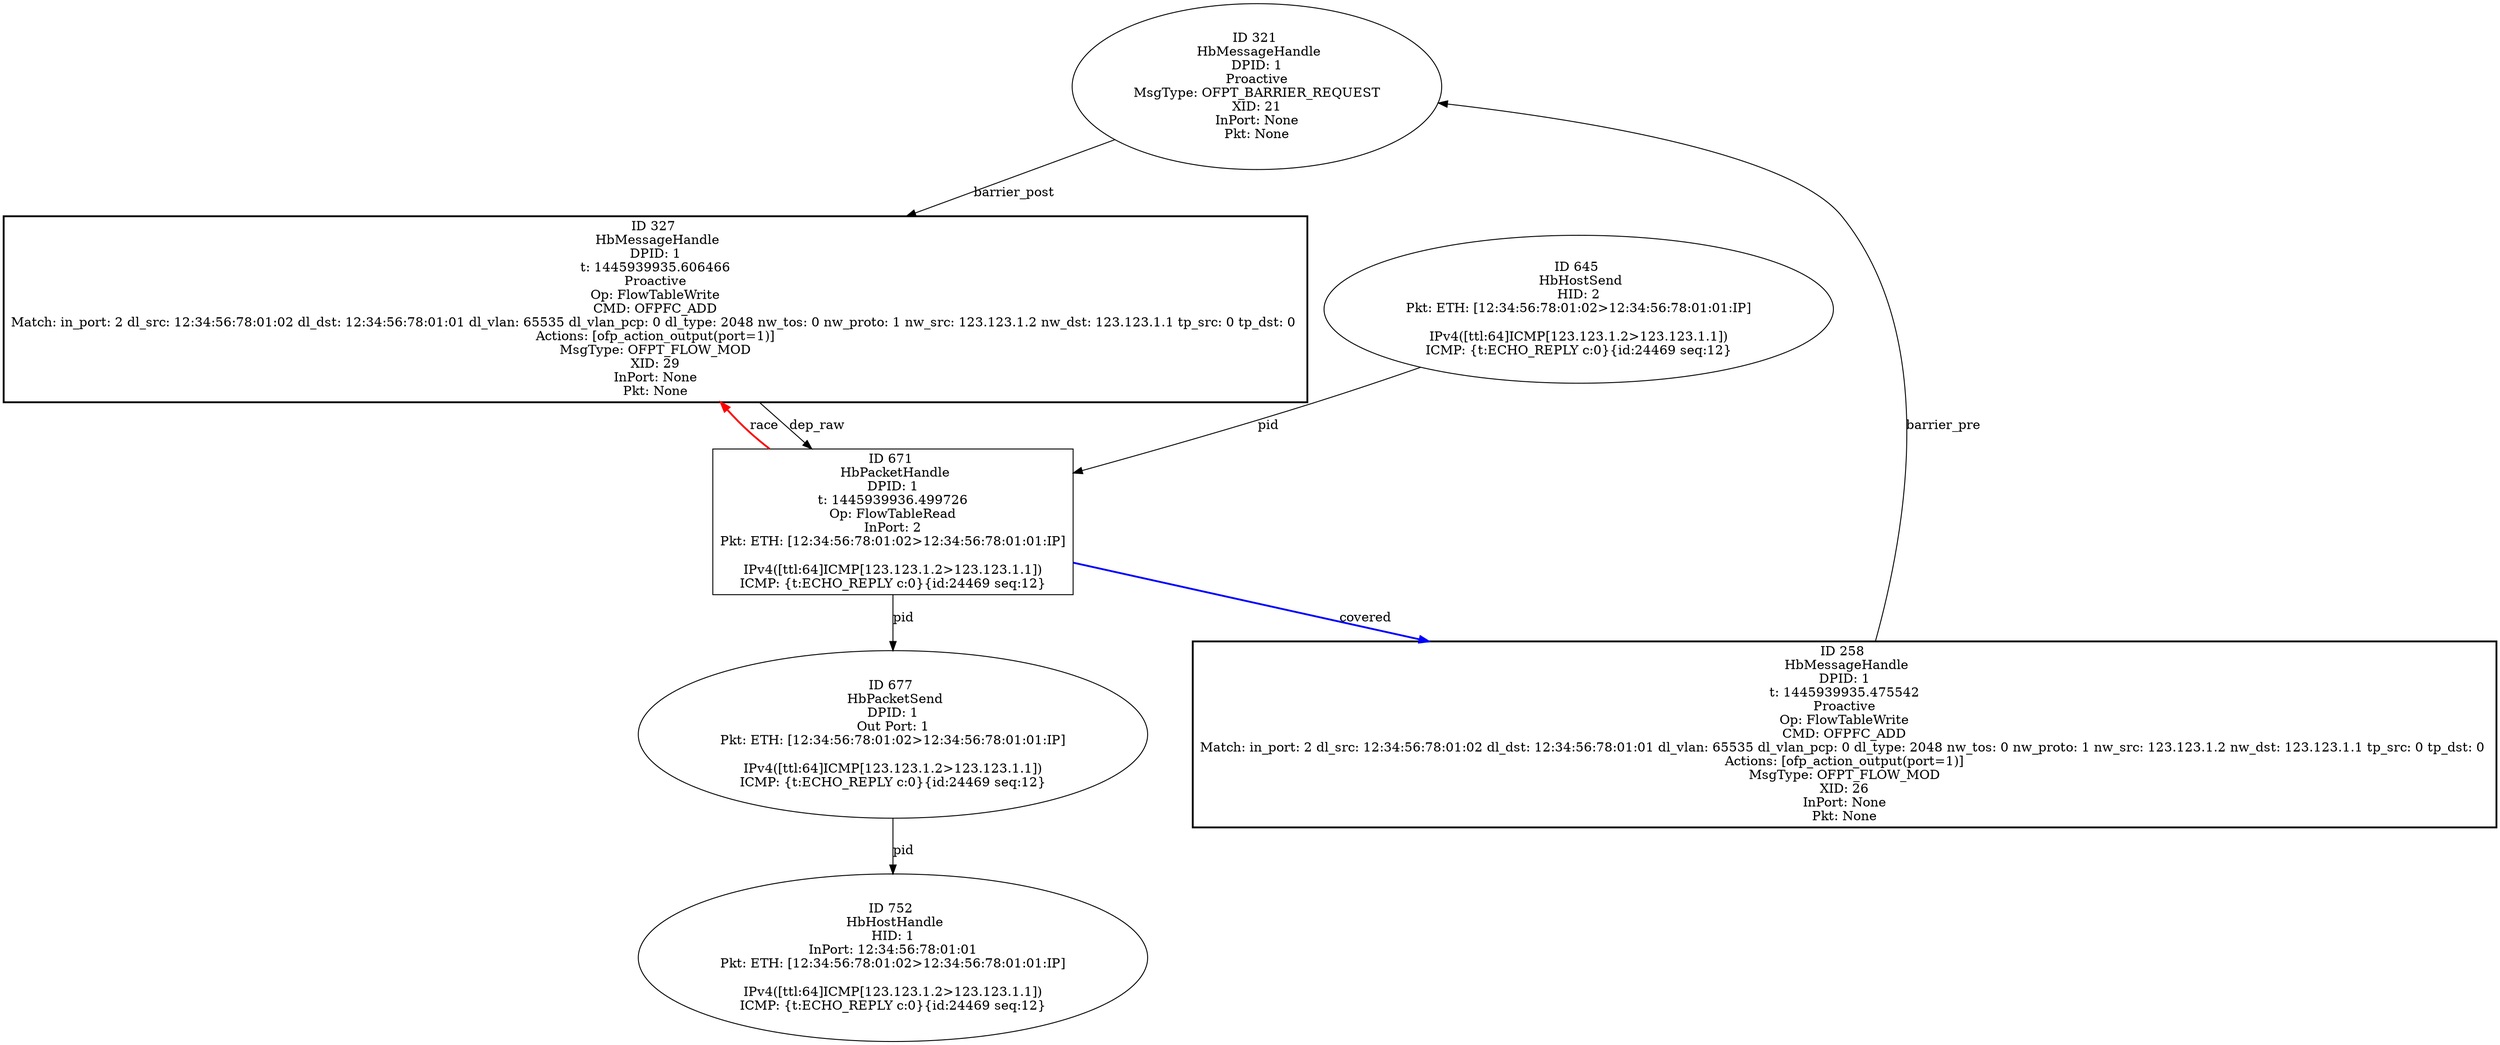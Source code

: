 strict digraph G {
321 [shape=oval, cmd_type=Proactive, event=<hb_events.HbMessageHandle object at 0x10780e910>, label="ID 321 
 HbMessageHandle
DPID: 1
Proactive
MsgType: OFPT_BARRIER_REQUEST
XID: 21
InPort: None
Pkt: None"];
258 [event=<hb_events.HbMessageHandle object at 0x1077d7b50>, shape=box, cmd_type=Proactive, style=bold, label="ID 258 
 HbMessageHandle
DPID: 1
t: 1445939935.475542
Proactive
Op: FlowTableWrite
CMD: OFPFC_ADD
Match: in_port: 2 dl_src: 12:34:56:78:01:02 dl_dst: 12:34:56:78:01:01 dl_vlan: 65535 dl_vlan_pcp: 0 dl_type: 2048 nw_tos: 0 nw_proto: 1 nw_src: 123.123.1.2 nw_dst: 123.123.1.1 tp_src: 0 tp_dst: 0 
Actions: [ofp_action_output(port=1)]
MsgType: OFPT_FLOW_MOD
XID: 26
InPort: None
Pkt: None"];
645 [shape=oval, event=<hb_events.HbHostSend object at 0x107969290>, label="ID 645 
 HbHostSend
HID: 2
Pkt: ETH: [12:34:56:78:01:02>12:34:56:78:01:01:IP]

IPv4([ttl:64]ICMP[123.123.1.2>123.123.1.1])
ICMP: {t:ECHO_REPLY c:0}{id:24469 seq:12}"];
327 [event=<hb_events.HbMessageHandle object at 0x107814bd0>, shape=box, cmd_type=Proactive, style=bold, label="ID 327 
 HbMessageHandle
DPID: 1
t: 1445939935.606466
Proactive
Op: FlowTableWrite
CMD: OFPFC_ADD
Match: in_port: 2 dl_src: 12:34:56:78:01:02 dl_dst: 12:34:56:78:01:01 dl_vlan: 65535 dl_vlan_pcp: 0 dl_type: 2048 nw_tos: 0 nw_proto: 1 nw_src: 123.123.1.2 nw_dst: 123.123.1.1 tp_src: 0 tp_dst: 0 
Actions: [ofp_action_output(port=1)]
MsgType: OFPT_FLOW_MOD
XID: 29
InPort: None
Pkt: None"];
752 [shape=oval, event=<hb_events.HbHostHandle object at 0x107920b50>, label="ID 752 
 HbHostHandle
HID: 1
InPort: 12:34:56:78:01:01
Pkt: ETH: [12:34:56:78:01:02>12:34:56:78:01:01:IP]

IPv4([ttl:64]ICMP[123.123.1.2>123.123.1.1])
ICMP: {t:ECHO_REPLY c:0}{id:24469 seq:12}"];
671 [shape=box, event=<hb_events.HbPacketHandle object at 0x107973190>, label="ID 671 
 HbPacketHandle
DPID: 1
t: 1445939936.499726
Op: FlowTableRead
InPort: 2
Pkt: ETH: [12:34:56:78:01:02>12:34:56:78:01:01:IP]

IPv4([ttl:64]ICMP[123.123.1.2>123.123.1.1])
ICMP: {t:ECHO_REPLY c:0}{id:24469 seq:12}"];
677 [shape=oval, event=<hb_events.HbPacketSend object at 0x10797a7d0>, label="ID 677 
 HbPacketSend
DPID: 1
Out Port: 1
Pkt: ETH: [12:34:56:78:01:02>12:34:56:78:01:01:IP]

IPv4([ttl:64]ICMP[123.123.1.2>123.123.1.1])
ICMP: {t:ECHO_REPLY c:0}{id:24469 seq:12}"];
321 -> 327  [rel=barrier_post, label=barrier_post];
258 -> 321  [rel=barrier_pre, label=barrier_pre];
645 -> 671  [rel=pid, label=pid];
327 -> 671  [rel=dep_raw, label=dep_raw];
677 -> 752  [rel=pid, label=pid];
671 -> 258  [harmful=True, color=blue, style=bold, rel=covered, label=covered];
671 -> 677  [rel=pid, label=pid];
671 -> 327  [harmful=True, color=red, style=bold, rel=race, label=race];
}
